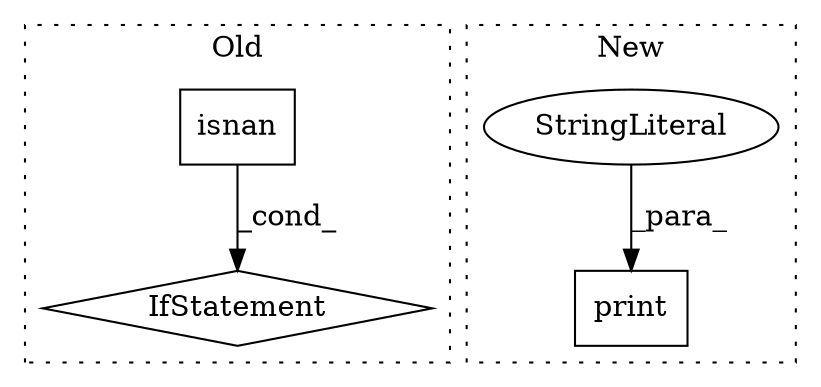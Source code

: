 digraph G {
subgraph cluster0 {
1 [label="isnan" a="32" s="1842,1882" l="6,1" shape="box"];
4 [label="IfStatement" a="25" s="1831,1883" l="4,2" shape="diamond"];
label = "Old";
style="dotted";
}
subgraph cluster1 {
2 [label="print" a="32" s="2219,2246" l="6,1" shape="box"];
3 [label="StringLiteral" a="45" s="2225" l="11" shape="ellipse"];
label = "New";
style="dotted";
}
1 -> 4 [label="_cond_"];
3 -> 2 [label="_para_"];
}